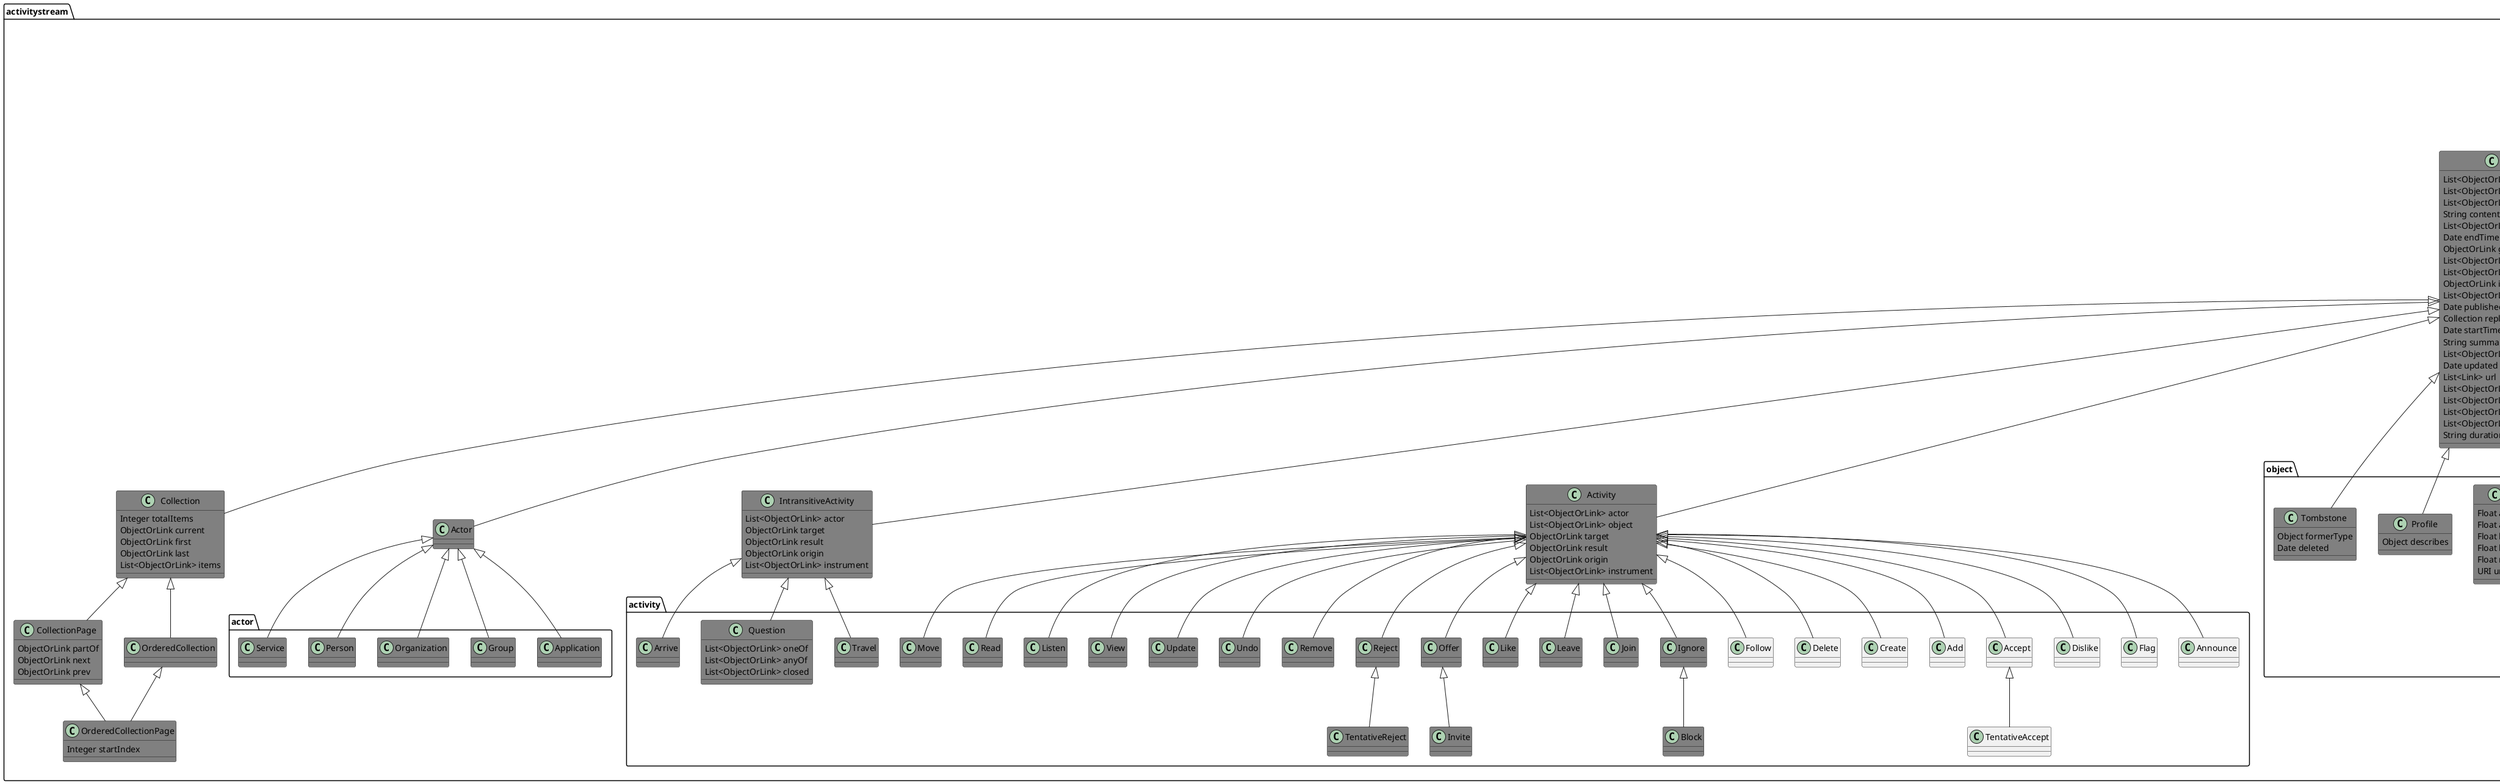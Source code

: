 @startuml
'https://plantuml.com/class-diagram

package activitystream {
class ObjectOrLink #grey{
    URI id
    List<URI> type
    String mediaType
    String name
    ObjectOrLink preview

}
class Object #grey{
    List<ObjectOrLink> attachment
    List<ObjectOrLink> attributedTo
    List<ObjectOrLink> audience
    String content
    List<ObjectOrLink> context
    Date endTime
    ObjectOrLink generator
    List<ObjectOrLink> icon
    List<ObjectOrLink> image
    ObjectOrLink inReplyTo
    List<ObjectOrLink> location
    Date published
    Collection replies
    Date startTime
    String summary
    List<ObjectOrLink> tag
    Date updated
    List<Link> url
    List<ObjectOrLink> to
    List<ObjectOrLink> bto
    List<ObjectOrLink> cc
    List<ObjectOrLink> bcc
    String duration
}

class Link #grey {
       URI href
        List<String> rel
        String hreflang
        Integer height
        Integer width
}

class Activity #grey {
       List<ObjectOrLink> actor
       List<ObjectOrLink> object
       ObjectOrLink target
       ObjectOrLink result
       ObjectOrLink origin
       List<ObjectOrLink> instrument
}

class IntransitiveActivity #grey{
       List<ObjectOrLink> actor
       ObjectOrLink target
       ObjectOrLink result
        ObjectOrLink origin
       List<ObjectOrLink> instrument
}

class Collection #grey {
       Integer totalItems
       ObjectOrLink current
       ObjectOrLink first
       ObjectOrLink last
       List<ObjectOrLink> items
}

class OrderedCollection #grey {}

class CollectionPage #grey {
    ObjectOrLink partOf
    ObjectOrLink next
    ObjectOrLink prev
}

class OrderedCollectionPage #grey {
    Integer startIndex
}
package activity {
class Accept {}
class TentativeAccept {}
class Add {}
class Arrive #grey {}
class Create {}
class Delete {}
class Follow {}
class Ignore #grey {}
class Join #grey
class Leave #grey {}
class Like #grey {}
class Offer #grey {}
class Invite #grey {}
class Reject #grey {}
class TentativeReject #grey {}
class Remove #grey {}
class Undo #grey {}
class Update #grey {}
class View #grey {}
class Listen #grey {}
class Read #grey {}
class Move #grey {}
class Travel #grey {}
class Announce
class Block #grey {}
class Flag
class Dislike
class Question #grey {
    List<ObjectOrLink> oneOf
    List<ObjectOrLink> anyOf
    List<ObjectOrLink> closed
}
}

class Actor #grey
Object <|-- Actor
package actor {
class Application #grey
Actor <|-- Application
class Group #grey
Actor <|-- Group
class Organization #grey
Actor <|-- Organization
class Person #grey
Actor <|-- Person
class Service #grey
Actor <|-- Service
}
package link {
class Mention #grey
}
package object {
class Relationship #grey {
ObjectOrLink subject
List<ObjectOrLink> object
Object relationship
}
class Article #grey
class Document #grey
class Audio #grey
class Image #grey
class Video #grey
class Note #grey
class Page #grey
class Event #grey
class Place #grey {
Float accuracy
Float altitude
Float latitude
Float longitude
Float radius
URI units
}
class Profile #grey {
Object describes
}
class Tombstone #grey {
Object formerType
Date deleted
}
}

}
ObjectOrLink <|-- Object
ObjectOrLink <|-- Link
Object <|-- Activity
Object <|-- IntransitiveActivity
Object <|-- Collection
Collection <|-- OrderedCollection
Collection <|-- CollectionPage
OrderedCollection <|-- OrderedCollectionPage
CollectionPage <|-- OrderedCollectionPage
Activity <|-- Accept
Accept <|-- TentativeAccept
Activity <|-- Add
IntransitiveActivity <|-- Arrive
Activity <|-- Create
Activity <|-- Delete
Activity <|-- Follow
Activity <|-- Ignore
Activity <|-- Join
Activity <|-- Leave
Activity <|-- Like
Activity <|-- Offer
Offer <|-- Invite
Activity <|-- Reject
Reject <|-- TentativeReject
Activity <|-- Remove
Activity <|-- Undo
Activity <|-- Update
Activity <|-- View
Activity <|-- Listen
Activity <|-- Read
Activity <|-- Move
IntransitiveActivity <|-- Travel
Activity <|-- Announce
Ignore <|-- Block
Activity <|-- Flag
Activity <|-- Dislike
IntransitiveActivity <|-- Question
Object <|-- Relationship
Object <|-- Article
Object <|-- Document
Document <|-- Audio
Document <|-- Image
Document <|-- Video
Object <|-- Note
Document <|-- Page
Object <|-- Event
Object <|-- Place
Link <|-- Mention
Object <|-- Profile
Object <|-- Tombstone
@enduml